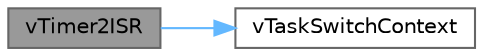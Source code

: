 digraph "vTimer2ISR"
{
 // LATEX_PDF_SIZE
  bgcolor="transparent";
  edge [fontname=Helvetica,fontsize=10,labelfontname=Helvetica,labelfontsize=10];
  node [fontname=Helvetica,fontsize=10,shape=box,height=0.2,width=0.4];
  rankdir="LR";
  Node1 [id="Node000001",label="vTimer2ISR",height=0.2,width=0.4,color="gray40", fillcolor="grey60", style="filled", fontcolor="black",tooltip=" "];
  Node1 -> Node2 [id="edge2_Node000001_Node000002",color="steelblue1",style="solid",tooltip=" "];
  Node2 [id="Node000002",label="vTaskSwitchContext",height=0.2,width=0.4,color="grey40", fillcolor="white", style="filled",URL="$_b_c_c_216_bit_d_o_s_2common_2portasm_8h.html#a9c86137bc3c1cbffc39fff22627cb885",tooltip=" "];
}
